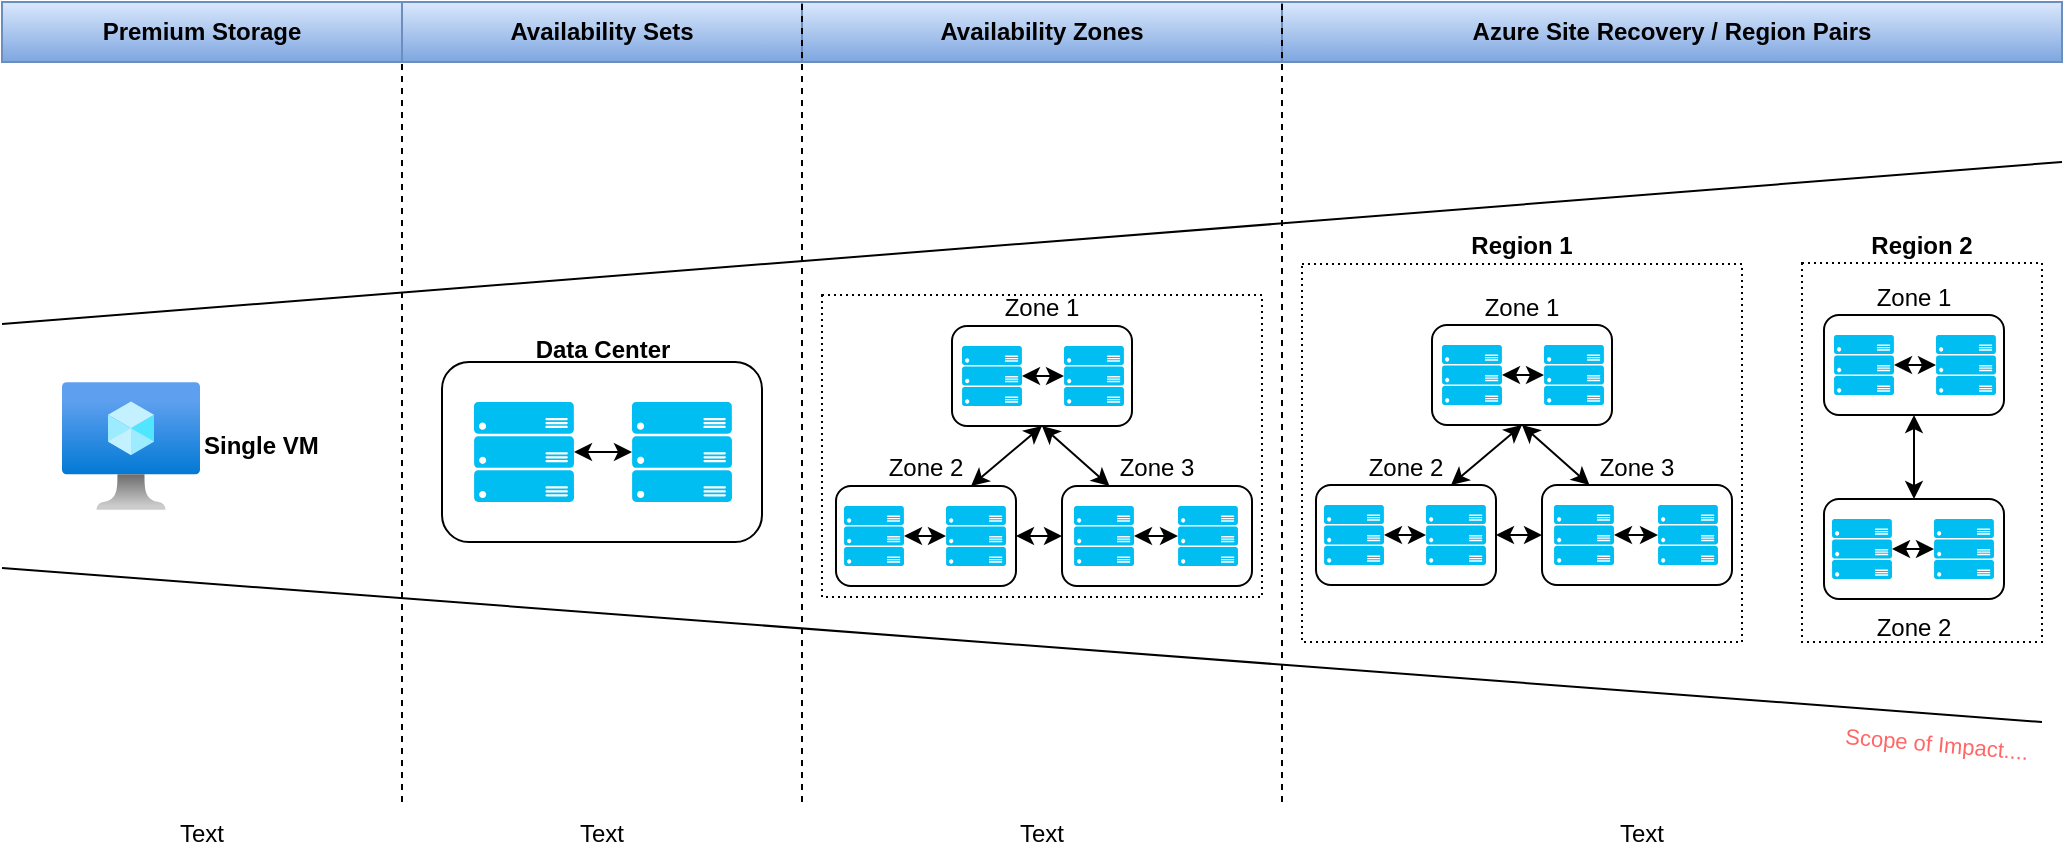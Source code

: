 <mxfile version="20.6.0" type="github">
  <diagram id="yHkP9et_nurtHbuX6qxw" name="Page-1">
    <mxGraphModel dx="1550" dy="867" grid="1" gridSize="10" guides="1" tooltips="1" connect="1" arrows="1" fold="1" page="1" pageScale="1" pageWidth="1100" pageHeight="850" math="0" shadow="0">
      <root>
        <mxCell id="0" />
        <mxCell id="1" parent="0" />
        <mxCell id="2sGrRd3t7OlV81lBVQXa-1" value="" style="endArrow=none;dashed=1;html=1;rounded=0;entryX=1;entryY=0;entryDx=0;entryDy=0;" parent="1" target="2sGrRd3t7OlV81lBVQXa-7" edge="1">
          <mxGeometry width="50" height="50" relative="1" as="geometry">
            <mxPoint x="240" y="520" as="sourcePoint" />
            <mxPoint x="240" y="150" as="targetPoint" />
          </mxGeometry>
        </mxCell>
        <mxCell id="2sGrRd3t7OlV81lBVQXa-5" value="" style="endArrow=none;html=1;rounded=0;" parent="1" edge="1">
          <mxGeometry width="50" height="50" relative="1" as="geometry">
            <mxPoint x="40" y="281" as="sourcePoint" />
            <mxPoint x="1070" y="200" as="targetPoint" />
          </mxGeometry>
        </mxCell>
        <mxCell id="2sGrRd3t7OlV81lBVQXa-7" value="Premium Storage" style="rounded=0;whiteSpace=wrap;html=1;fillColor=#dae8fc;gradientColor=#7ea6e0;strokeColor=#6c8ebf;fontStyle=1" parent="1" vertex="1">
          <mxGeometry x="40" y="120" width="200" height="30" as="geometry" />
        </mxCell>
        <mxCell id="2sGrRd3t7OlV81lBVQXa-8" value="Availability Sets" style="rounded=0;whiteSpace=wrap;html=1;fillColor=#dae8fc;gradientColor=#7ea6e0;strokeColor=#6c8ebf;fontStyle=1" parent="1" vertex="1">
          <mxGeometry x="240" y="120" width="200" height="30" as="geometry" />
        </mxCell>
        <mxCell id="2sGrRd3t7OlV81lBVQXa-9" value="Availability Zones" style="rounded=0;whiteSpace=wrap;html=1;fillColor=#dae8fc;gradientColor=#7ea6e0;strokeColor=#6c8ebf;fontStyle=1" parent="1" vertex="1">
          <mxGeometry x="440" y="120" width="240" height="30" as="geometry" />
        </mxCell>
        <mxCell id="2sGrRd3t7OlV81lBVQXa-10" value="Azure Site Recovery / Region Pairs" style="rounded=0;whiteSpace=wrap;html=1;fillColor=#dae8fc;gradientColor=#7ea6e0;strokeColor=#6c8ebf;fontStyle=1" parent="1" vertex="1">
          <mxGeometry x="680" y="120" width="390" height="30" as="geometry" />
        </mxCell>
        <mxCell id="2sGrRd3t7OlV81lBVQXa-14" value="" style="endArrow=none;html=1;rounded=0;" parent="1" edge="1">
          <mxGeometry width="50" height="50" relative="1" as="geometry">
            <mxPoint x="40" y="403" as="sourcePoint" />
            <mxPoint x="1060" y="480" as="targetPoint" />
          </mxGeometry>
        </mxCell>
        <mxCell id="g8kyRkZsqTqi61Bz7J0J-63" value="Scope of Impact...." style="edgeLabel;html=1;align=center;verticalAlign=middle;resizable=0;points=[];rotation=5;fontColor=#FF6666;" vertex="1" connectable="0" parent="2sGrRd3t7OlV81lBVQXa-14">
          <mxGeometry x="-0.835" y="-2" relative="1" as="geometry">
            <mxPoint x="883" y="79" as="offset" />
          </mxGeometry>
        </mxCell>
        <mxCell id="2sGrRd3t7OlV81lBVQXa-15" value="" style="endArrow=none;dashed=1;html=1;rounded=0;entryX=1;entryY=0;entryDx=0;entryDy=0;" parent="1" edge="1">
          <mxGeometry width="50" height="50" relative="1" as="geometry">
            <mxPoint x="440" y="520" as="sourcePoint" />
            <mxPoint x="440" y="120" as="targetPoint" />
          </mxGeometry>
        </mxCell>
        <mxCell id="2sGrRd3t7OlV81lBVQXa-16" value="" style="endArrow=none;dashed=1;html=1;rounded=0;entryX=1;entryY=0;entryDx=0;entryDy=0;" parent="1" edge="1">
          <mxGeometry width="50" height="50" relative="1" as="geometry">
            <mxPoint x="680" y="520" as="sourcePoint" />
            <mxPoint x="680" y="120" as="targetPoint" />
          </mxGeometry>
        </mxCell>
        <mxCell id="2sGrRd3t7OlV81lBVQXa-18" value="Text" style="text;html=1;strokeColor=none;fillColor=none;align=center;verticalAlign=middle;whiteSpace=wrap;rounded=0;" parent="1" vertex="1">
          <mxGeometry x="40" y="521" width="200" height="30" as="geometry" />
        </mxCell>
        <mxCell id="2sGrRd3t7OlV81lBVQXa-19" value="Text" style="text;html=1;strokeColor=none;fillColor=none;align=center;verticalAlign=middle;whiteSpace=wrap;rounded=0;" parent="1" vertex="1">
          <mxGeometry x="240" y="521" width="200" height="30" as="geometry" />
        </mxCell>
        <mxCell id="2sGrRd3t7OlV81lBVQXa-20" value="Text" style="text;html=1;strokeColor=none;fillColor=none;align=center;verticalAlign=middle;whiteSpace=wrap;rounded=0;" parent="1" vertex="1">
          <mxGeometry x="440" y="521" width="240" height="30" as="geometry" />
        </mxCell>
        <mxCell id="2sGrRd3t7OlV81lBVQXa-21" value="Text" style="text;html=1;strokeColor=none;fillColor=none;align=center;verticalAlign=middle;whiteSpace=wrap;rounded=0;" parent="1" vertex="1">
          <mxGeometry x="680" y="521" width="360" height="30" as="geometry" />
        </mxCell>
        <mxCell id="g8kyRkZsqTqi61Bz7J0J-1" value="Single VM" style="aspect=fixed;html=1;points=[];align=left;image;fontSize=12;image=img/lib/azure2/compute/Virtual_Machine.svg;labelPosition=right;verticalLabelPosition=middle;verticalAlign=middle;fontStyle=1" vertex="1" parent="1">
          <mxGeometry x="70" y="310" width="69" height="64" as="geometry" />
        </mxCell>
        <mxCell id="g8kyRkZsqTqi61Bz7J0J-3" value="" style="rounded=1;whiteSpace=wrap;html=1;" vertex="1" parent="1">
          <mxGeometry x="260" y="300" width="160" height="90" as="geometry" />
        </mxCell>
        <mxCell id="g8kyRkZsqTqi61Bz7J0J-4" value="" style="verticalLabelPosition=bottom;html=1;verticalAlign=top;align=center;strokeColor=none;fillColor=#00BEF2;shape=mxgraph.azure.server_rack;" vertex="1" parent="1">
          <mxGeometry x="276" y="320" width="50" height="50" as="geometry" />
        </mxCell>
        <mxCell id="g8kyRkZsqTqi61Bz7J0J-5" value="" style="verticalLabelPosition=bottom;html=1;verticalAlign=top;align=center;strokeColor=none;fillColor=#00BEF2;shape=mxgraph.azure.server_rack;" vertex="1" parent="1">
          <mxGeometry x="355" y="320" width="50" height="50" as="geometry" />
        </mxCell>
        <mxCell id="g8kyRkZsqTqi61Bz7J0J-6" value="" style="endArrow=classic;startArrow=classic;html=1;rounded=0;exitX=1;exitY=0.5;exitDx=0;exitDy=0;exitPerimeter=0;entryX=0;entryY=0.5;entryDx=0;entryDy=0;entryPerimeter=0;" edge="1" parent="1" source="g8kyRkZsqTqi61Bz7J0J-4" target="g8kyRkZsqTqi61Bz7J0J-5">
          <mxGeometry width="50" height="50" relative="1" as="geometry">
            <mxPoint x="520" y="570" as="sourcePoint" />
            <mxPoint x="570" y="520" as="targetPoint" />
          </mxGeometry>
        </mxCell>
        <mxCell id="g8kyRkZsqTqi61Bz7J0J-7" value="Data Center" style="text;html=1;align=center;verticalAlign=middle;resizable=0;points=[];autosize=1;strokeColor=none;fillColor=none;fontStyle=1" vertex="1" parent="1">
          <mxGeometry x="295" y="279" width="90" height="30" as="geometry" />
        </mxCell>
        <mxCell id="g8kyRkZsqTqi61Bz7J0J-9" value="" style="rounded=0;whiteSpace=wrap;html=1;dashed=1;dashPattern=1 2;" vertex="1" parent="1">
          <mxGeometry x="450" y="266.5" width="220" height="151" as="geometry" />
        </mxCell>
        <mxCell id="g8kyRkZsqTqi61Bz7J0J-10" value="Zone 1" style="rounded=1;whiteSpace=wrap;html=1;labelPosition=center;verticalLabelPosition=top;align=center;verticalAlign=bottom;" vertex="1" parent="1">
          <mxGeometry x="515" y="282" width="90" height="50" as="geometry" />
        </mxCell>
        <mxCell id="g8kyRkZsqTqi61Bz7J0J-11" value="" style="verticalLabelPosition=bottom;html=1;verticalAlign=top;align=center;strokeColor=none;fillColor=#00BEF2;shape=mxgraph.azure.server_rack;" vertex="1" parent="1">
          <mxGeometry x="520" y="292" width="30" height="30" as="geometry" />
        </mxCell>
        <mxCell id="g8kyRkZsqTqi61Bz7J0J-12" value="" style="verticalLabelPosition=bottom;html=1;verticalAlign=top;align=center;strokeColor=none;fillColor=#00BEF2;shape=mxgraph.azure.server_rack;" vertex="1" parent="1">
          <mxGeometry x="571" y="292" width="30" height="30" as="geometry" />
        </mxCell>
        <mxCell id="g8kyRkZsqTqi61Bz7J0J-13" value="" style="endArrow=classic;startArrow=classic;html=1;rounded=0;exitX=1;exitY=0.5;exitDx=0;exitDy=0;exitPerimeter=0;entryX=0;entryY=0.5;entryDx=0;entryDy=0;entryPerimeter=0;" edge="1" parent="1" source="g8kyRkZsqTqi61Bz7J0J-11" target="g8kyRkZsqTqi61Bz7J0J-12">
          <mxGeometry width="50" height="50" relative="1" as="geometry">
            <mxPoint x="775" y="552" as="sourcePoint" />
            <mxPoint x="825" y="502" as="targetPoint" />
          </mxGeometry>
        </mxCell>
        <mxCell id="g8kyRkZsqTqi61Bz7J0J-14" value="Zone 2" style="rounded=1;whiteSpace=wrap;html=1;labelPosition=center;verticalLabelPosition=top;align=center;verticalAlign=bottom;" vertex="1" parent="1">
          <mxGeometry x="457" y="362" width="90" height="50" as="geometry" />
        </mxCell>
        <mxCell id="g8kyRkZsqTqi61Bz7J0J-15" value="" style="verticalLabelPosition=bottom;html=1;verticalAlign=top;align=center;strokeColor=none;fillColor=#00BEF2;shape=mxgraph.azure.server_rack;" vertex="1" parent="1">
          <mxGeometry x="461" y="372" width="30" height="30" as="geometry" />
        </mxCell>
        <mxCell id="g8kyRkZsqTqi61Bz7J0J-16" value="" style="verticalLabelPosition=bottom;html=1;verticalAlign=top;align=center;strokeColor=none;fillColor=#00BEF2;shape=mxgraph.azure.server_rack;" vertex="1" parent="1">
          <mxGeometry x="512" y="372" width="30" height="30" as="geometry" />
        </mxCell>
        <mxCell id="g8kyRkZsqTqi61Bz7J0J-17" value="" style="endArrow=classic;startArrow=classic;html=1;rounded=0;exitX=1;exitY=0.5;exitDx=0;exitDy=0;exitPerimeter=0;entryX=0;entryY=0.5;entryDx=0;entryDy=0;entryPerimeter=0;" edge="1" parent="1" source="g8kyRkZsqTqi61Bz7J0J-15" target="g8kyRkZsqTqi61Bz7J0J-16">
          <mxGeometry width="50" height="50" relative="1" as="geometry">
            <mxPoint x="717" y="632" as="sourcePoint" />
            <mxPoint x="767" y="582" as="targetPoint" />
          </mxGeometry>
        </mxCell>
        <mxCell id="g8kyRkZsqTqi61Bz7J0J-18" value="Zone 3" style="rounded=1;whiteSpace=wrap;html=1;labelPosition=center;verticalLabelPosition=top;align=center;verticalAlign=bottom;" vertex="1" parent="1">
          <mxGeometry x="570" y="362" width="95" height="50" as="geometry" />
        </mxCell>
        <mxCell id="g8kyRkZsqTqi61Bz7J0J-19" value="" style="verticalLabelPosition=bottom;html=1;verticalAlign=top;align=center;strokeColor=none;fillColor=#00BEF2;shape=mxgraph.azure.server_rack;" vertex="1" parent="1">
          <mxGeometry x="576" y="372" width="30" height="30" as="geometry" />
        </mxCell>
        <mxCell id="g8kyRkZsqTqi61Bz7J0J-20" value="" style="verticalLabelPosition=bottom;html=1;verticalAlign=top;align=center;strokeColor=none;fillColor=#00BEF2;shape=mxgraph.azure.server_rack;" vertex="1" parent="1">
          <mxGeometry x="628" y="372" width="30" height="30" as="geometry" />
        </mxCell>
        <mxCell id="g8kyRkZsqTqi61Bz7J0J-21" value="" style="endArrow=classic;startArrow=classic;html=1;rounded=0;exitX=1;exitY=0.5;exitDx=0;exitDy=0;exitPerimeter=0;entryX=0;entryY=0.5;entryDx=0;entryDy=0;entryPerimeter=0;" edge="1" parent="1" source="g8kyRkZsqTqi61Bz7J0J-19" target="g8kyRkZsqTqi61Bz7J0J-20">
          <mxGeometry width="50" height="50" relative="1" as="geometry">
            <mxPoint x="830" y="632" as="sourcePoint" />
            <mxPoint x="880" y="582" as="targetPoint" />
          </mxGeometry>
        </mxCell>
        <mxCell id="g8kyRkZsqTqi61Bz7J0J-26" value="" style="endArrow=classic;startArrow=classic;html=1;rounded=0;entryX=0.5;entryY=1;entryDx=0;entryDy=0;exitX=0.75;exitY=0;exitDx=0;exitDy=0;" edge="1" parent="1" source="g8kyRkZsqTqi61Bz7J0J-14" target="g8kyRkZsqTqi61Bz7J0J-10">
          <mxGeometry width="50" height="50" relative="1" as="geometry">
            <mxPoint x="540" y="146.5" as="sourcePoint" />
            <mxPoint x="590" y="96.5" as="targetPoint" />
          </mxGeometry>
        </mxCell>
        <mxCell id="g8kyRkZsqTqi61Bz7J0J-27" value="" style="endArrow=classic;startArrow=classic;html=1;rounded=0;entryX=0.5;entryY=1;entryDx=0;entryDy=0;exitX=0.25;exitY=0;exitDx=0;exitDy=0;" edge="1" parent="1" source="g8kyRkZsqTqi61Bz7J0J-18" target="g8kyRkZsqTqi61Bz7J0J-10">
          <mxGeometry width="50" height="50" relative="1" as="geometry">
            <mxPoint x="537.5" y="372" as="sourcePoint" />
            <mxPoint x="570" y="342" as="targetPoint" />
          </mxGeometry>
        </mxCell>
        <mxCell id="g8kyRkZsqTqi61Bz7J0J-28" value="" style="endArrow=classic;startArrow=classic;html=1;rounded=0;entryX=0;entryY=0.5;entryDx=0;entryDy=0;exitX=1;exitY=0.5;exitDx=0;exitDy=0;" edge="1" parent="1" source="g8kyRkZsqTqi61Bz7J0J-14" target="g8kyRkZsqTqi61Bz7J0J-18">
          <mxGeometry width="50" height="50" relative="1" as="geometry">
            <mxPoint x="547.5" y="382" as="sourcePoint" />
            <mxPoint x="580" y="352" as="targetPoint" />
          </mxGeometry>
        </mxCell>
        <mxCell id="g8kyRkZsqTqi61Bz7J0J-29" value="Region 1" style="rounded=0;whiteSpace=wrap;html=1;dashed=1;dashPattern=1 2;labelPosition=center;verticalLabelPosition=top;align=center;verticalAlign=bottom;fontStyle=1" vertex="1" parent="1">
          <mxGeometry x="690" y="251" width="220" height="189" as="geometry" />
        </mxCell>
        <mxCell id="g8kyRkZsqTqi61Bz7J0J-30" value="Zone 1" style="rounded=1;whiteSpace=wrap;html=1;labelPosition=center;verticalLabelPosition=top;align=center;verticalAlign=bottom;" vertex="1" parent="1">
          <mxGeometry x="755" y="281.5" width="90" height="50" as="geometry" />
        </mxCell>
        <mxCell id="g8kyRkZsqTqi61Bz7J0J-31" value="" style="verticalLabelPosition=bottom;html=1;verticalAlign=top;align=center;strokeColor=none;fillColor=#00BEF2;shape=mxgraph.azure.server_rack;" vertex="1" parent="1">
          <mxGeometry x="760" y="291.5" width="30" height="30" as="geometry" />
        </mxCell>
        <mxCell id="g8kyRkZsqTqi61Bz7J0J-32" value="" style="verticalLabelPosition=bottom;html=1;verticalAlign=top;align=center;strokeColor=none;fillColor=#00BEF2;shape=mxgraph.azure.server_rack;" vertex="1" parent="1">
          <mxGeometry x="811" y="291.5" width="30" height="30" as="geometry" />
        </mxCell>
        <mxCell id="g8kyRkZsqTqi61Bz7J0J-33" value="" style="endArrow=classic;startArrow=classic;html=1;rounded=0;exitX=1;exitY=0.5;exitDx=0;exitDy=0;exitPerimeter=0;entryX=0;entryY=0.5;entryDx=0;entryDy=0;entryPerimeter=0;" edge="1" parent="1" source="g8kyRkZsqTqi61Bz7J0J-31" target="g8kyRkZsqTqi61Bz7J0J-32">
          <mxGeometry width="50" height="50" relative="1" as="geometry">
            <mxPoint x="1015" y="551.5" as="sourcePoint" />
            <mxPoint x="1065" y="501.5" as="targetPoint" />
          </mxGeometry>
        </mxCell>
        <mxCell id="g8kyRkZsqTqi61Bz7J0J-34" value="Zone 2" style="rounded=1;whiteSpace=wrap;html=1;labelPosition=center;verticalLabelPosition=top;align=center;verticalAlign=bottom;" vertex="1" parent="1">
          <mxGeometry x="697" y="361.5" width="90" height="50" as="geometry" />
        </mxCell>
        <mxCell id="g8kyRkZsqTqi61Bz7J0J-35" value="" style="verticalLabelPosition=bottom;html=1;verticalAlign=top;align=center;strokeColor=none;fillColor=#00BEF2;shape=mxgraph.azure.server_rack;" vertex="1" parent="1">
          <mxGeometry x="701" y="371.5" width="30" height="30" as="geometry" />
        </mxCell>
        <mxCell id="g8kyRkZsqTqi61Bz7J0J-36" value="" style="verticalLabelPosition=bottom;html=1;verticalAlign=top;align=center;strokeColor=none;fillColor=#00BEF2;shape=mxgraph.azure.server_rack;" vertex="1" parent="1">
          <mxGeometry x="752" y="371.5" width="30" height="30" as="geometry" />
        </mxCell>
        <mxCell id="g8kyRkZsqTqi61Bz7J0J-37" value="" style="endArrow=classic;startArrow=classic;html=1;rounded=0;exitX=1;exitY=0.5;exitDx=0;exitDy=0;exitPerimeter=0;entryX=0;entryY=0.5;entryDx=0;entryDy=0;entryPerimeter=0;" edge="1" parent="1" source="g8kyRkZsqTqi61Bz7J0J-35" target="g8kyRkZsqTqi61Bz7J0J-36">
          <mxGeometry width="50" height="50" relative="1" as="geometry">
            <mxPoint x="957" y="631.5" as="sourcePoint" />
            <mxPoint x="1007" y="581.5" as="targetPoint" />
          </mxGeometry>
        </mxCell>
        <mxCell id="g8kyRkZsqTqi61Bz7J0J-38" value="Zone 3" style="rounded=1;whiteSpace=wrap;html=1;labelPosition=center;verticalLabelPosition=top;align=center;verticalAlign=bottom;" vertex="1" parent="1">
          <mxGeometry x="810" y="361.5" width="95" height="50" as="geometry" />
        </mxCell>
        <mxCell id="g8kyRkZsqTqi61Bz7J0J-39" value="" style="verticalLabelPosition=bottom;html=1;verticalAlign=top;align=center;strokeColor=none;fillColor=#00BEF2;shape=mxgraph.azure.server_rack;" vertex="1" parent="1">
          <mxGeometry x="816" y="371.5" width="30" height="30" as="geometry" />
        </mxCell>
        <mxCell id="g8kyRkZsqTqi61Bz7J0J-40" value="" style="verticalLabelPosition=bottom;html=1;verticalAlign=top;align=center;strokeColor=none;fillColor=#00BEF2;shape=mxgraph.azure.server_rack;" vertex="1" parent="1">
          <mxGeometry x="868" y="371.5" width="30" height="30" as="geometry" />
        </mxCell>
        <mxCell id="g8kyRkZsqTqi61Bz7J0J-41" value="" style="endArrow=classic;startArrow=classic;html=1;rounded=0;exitX=1;exitY=0.5;exitDx=0;exitDy=0;exitPerimeter=0;entryX=0;entryY=0.5;entryDx=0;entryDy=0;entryPerimeter=0;" edge="1" parent="1" source="g8kyRkZsqTqi61Bz7J0J-39" target="g8kyRkZsqTqi61Bz7J0J-40">
          <mxGeometry width="50" height="50" relative="1" as="geometry">
            <mxPoint x="1070" y="631.5" as="sourcePoint" />
            <mxPoint x="1120" y="581.5" as="targetPoint" />
          </mxGeometry>
        </mxCell>
        <mxCell id="g8kyRkZsqTqi61Bz7J0J-42" value="" style="endArrow=classic;startArrow=classic;html=1;rounded=0;entryX=0.5;entryY=1;entryDx=0;entryDy=0;exitX=0.75;exitY=0;exitDx=0;exitDy=0;" edge="1" parent="1" source="g8kyRkZsqTqi61Bz7J0J-34" target="g8kyRkZsqTqi61Bz7J0J-30">
          <mxGeometry width="50" height="50" relative="1" as="geometry">
            <mxPoint x="780" y="146" as="sourcePoint" />
            <mxPoint x="830" y="96" as="targetPoint" />
          </mxGeometry>
        </mxCell>
        <mxCell id="g8kyRkZsqTqi61Bz7J0J-43" value="" style="endArrow=classic;startArrow=classic;html=1;rounded=0;entryX=0.5;entryY=1;entryDx=0;entryDy=0;exitX=0.25;exitY=0;exitDx=0;exitDy=0;" edge="1" parent="1" source="g8kyRkZsqTqi61Bz7J0J-38" target="g8kyRkZsqTqi61Bz7J0J-30">
          <mxGeometry width="50" height="50" relative="1" as="geometry">
            <mxPoint x="777.5" y="371.5" as="sourcePoint" />
            <mxPoint x="810" y="341.5" as="targetPoint" />
          </mxGeometry>
        </mxCell>
        <mxCell id="g8kyRkZsqTqi61Bz7J0J-44" value="" style="endArrow=classic;startArrow=classic;html=1;rounded=0;entryX=0;entryY=0.5;entryDx=0;entryDy=0;exitX=1;exitY=0.5;exitDx=0;exitDy=0;" edge="1" parent="1" source="g8kyRkZsqTqi61Bz7J0J-34" target="g8kyRkZsqTqi61Bz7J0J-38">
          <mxGeometry width="50" height="50" relative="1" as="geometry">
            <mxPoint x="787.5" y="381.5" as="sourcePoint" />
            <mxPoint x="820" y="351.5" as="targetPoint" />
          </mxGeometry>
        </mxCell>
        <mxCell id="g8kyRkZsqTqi61Bz7J0J-45" value="Region 2" style="rounded=0;whiteSpace=wrap;html=1;dashed=1;dashPattern=1 2;fontStyle=1;labelPosition=center;verticalLabelPosition=top;align=center;verticalAlign=bottom;" vertex="1" parent="1">
          <mxGeometry x="940" y="250.5" width="120" height="189.5" as="geometry" />
        </mxCell>
        <mxCell id="g8kyRkZsqTqi61Bz7J0J-46" value="Zone 1" style="rounded=1;whiteSpace=wrap;html=1;labelPosition=center;verticalLabelPosition=top;align=center;verticalAlign=bottom;" vertex="1" parent="1">
          <mxGeometry x="951" y="276.5" width="90" height="50" as="geometry" />
        </mxCell>
        <mxCell id="g8kyRkZsqTqi61Bz7J0J-47" value="" style="verticalLabelPosition=bottom;html=1;verticalAlign=top;align=center;strokeColor=none;fillColor=#00BEF2;shape=mxgraph.azure.server_rack;" vertex="1" parent="1">
          <mxGeometry x="956" y="286.5" width="30" height="30" as="geometry" />
        </mxCell>
        <mxCell id="g8kyRkZsqTqi61Bz7J0J-48" value="" style="verticalLabelPosition=bottom;html=1;verticalAlign=top;align=center;strokeColor=none;fillColor=#00BEF2;shape=mxgraph.azure.server_rack;" vertex="1" parent="1">
          <mxGeometry x="1007" y="286.5" width="30" height="30" as="geometry" />
        </mxCell>
        <mxCell id="g8kyRkZsqTqi61Bz7J0J-49" value="" style="endArrow=classic;startArrow=classic;html=1;rounded=0;exitX=1;exitY=0.5;exitDx=0;exitDy=0;exitPerimeter=0;entryX=0;entryY=0.5;entryDx=0;entryDy=0;entryPerimeter=0;" edge="1" parent="1" source="g8kyRkZsqTqi61Bz7J0J-47" target="g8kyRkZsqTqi61Bz7J0J-48">
          <mxGeometry width="50" height="50" relative="1" as="geometry">
            <mxPoint x="1211" y="546.5" as="sourcePoint" />
            <mxPoint x="1261" y="496.5" as="targetPoint" />
          </mxGeometry>
        </mxCell>
        <mxCell id="g8kyRkZsqTqi61Bz7J0J-50" value="Zone 2" style="rounded=1;whiteSpace=wrap;html=1;labelPosition=center;verticalLabelPosition=bottom;align=center;verticalAlign=top;" vertex="1" parent="1">
          <mxGeometry x="951" y="368.5" width="90" height="50" as="geometry" />
        </mxCell>
        <mxCell id="g8kyRkZsqTqi61Bz7J0J-51" value="" style="verticalLabelPosition=bottom;html=1;verticalAlign=top;align=center;strokeColor=none;fillColor=#00BEF2;shape=mxgraph.azure.server_rack;" vertex="1" parent="1">
          <mxGeometry x="955" y="378.5" width="30" height="30" as="geometry" />
        </mxCell>
        <mxCell id="g8kyRkZsqTqi61Bz7J0J-52" value="" style="verticalLabelPosition=bottom;html=1;verticalAlign=top;align=center;strokeColor=none;fillColor=#00BEF2;shape=mxgraph.azure.server_rack;" vertex="1" parent="1">
          <mxGeometry x="1006" y="378.5" width="30" height="30" as="geometry" />
        </mxCell>
        <mxCell id="g8kyRkZsqTqi61Bz7J0J-53" value="" style="endArrow=classic;startArrow=classic;html=1;rounded=0;exitX=1;exitY=0.5;exitDx=0;exitDy=0;exitPerimeter=0;entryX=0;entryY=0.5;entryDx=0;entryDy=0;entryPerimeter=0;" edge="1" parent="1" source="g8kyRkZsqTqi61Bz7J0J-51" target="g8kyRkZsqTqi61Bz7J0J-52">
          <mxGeometry width="50" height="50" relative="1" as="geometry">
            <mxPoint x="1211" y="638.5" as="sourcePoint" />
            <mxPoint x="1261" y="588.5" as="targetPoint" />
          </mxGeometry>
        </mxCell>
        <mxCell id="g8kyRkZsqTqi61Bz7J0J-58" value="" style="endArrow=classic;startArrow=classic;html=1;rounded=0;entryX=0.5;entryY=1;entryDx=0;entryDy=0;exitX=0.5;exitY=0;exitDx=0;exitDy=0;" edge="1" parent="1" source="g8kyRkZsqTqi61Bz7J0J-50" target="g8kyRkZsqTqi61Bz7J0J-46">
          <mxGeometry width="50" height="50" relative="1" as="geometry">
            <mxPoint x="1030" y="130.5" as="sourcePoint" />
            <mxPoint x="1080" y="80.5" as="targetPoint" />
          </mxGeometry>
        </mxCell>
      </root>
    </mxGraphModel>
  </diagram>
</mxfile>
